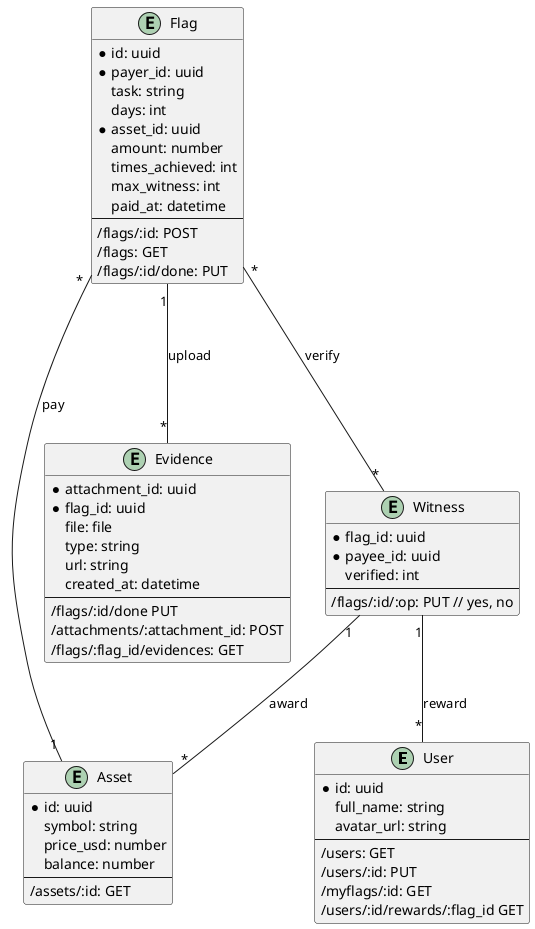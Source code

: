 @startuml

entity User {
   * id: uuid
   full_name: string
   avatar_url: string
   --
   /users: GET
   /users/:id: PUT
   /myflags/:id: GET
   /users/:id/rewards/:flag_id GET
}

entity Flag {
    * id: uuid
    * payer_id: uuid
    task: string
    days: int
    * asset_id: uuid
    amount: number
    times_achieved: int
    max_witness: int
    paid_at: datetime
    --
    /flags/:id: POST
    /flags: GET
    /flags/:id/done: PUT
}

entity Asset {
    * id: uuid
    symbol: string
    price_usd: number
    balance: number
    --
    /assets/:id: GET
}

entity Evidence {
    * attachment_id: uuid
    * flag_id: uuid
    file: file
    type: string
    url: string
    created_at: datetime
    --
    /flags/:id/done PUT
    /attachments/:attachment_id: POST
    /flags/:flag_id/evidences: GET
}

entity Witness {
    * flag_id: uuid
    * payee_id: uuid
    verified: int
    --
    /flags/:id/:op: PUT // yes, no
}

Flag "1" --- "*" Evidence: upload
Flag "*" --- "1" Asset: pay
Flag "*" --- "*" Witness: verify
Witness "1" -- "*" Asset: award 
Witness "1" -- "*" User: reward 

@enduml
